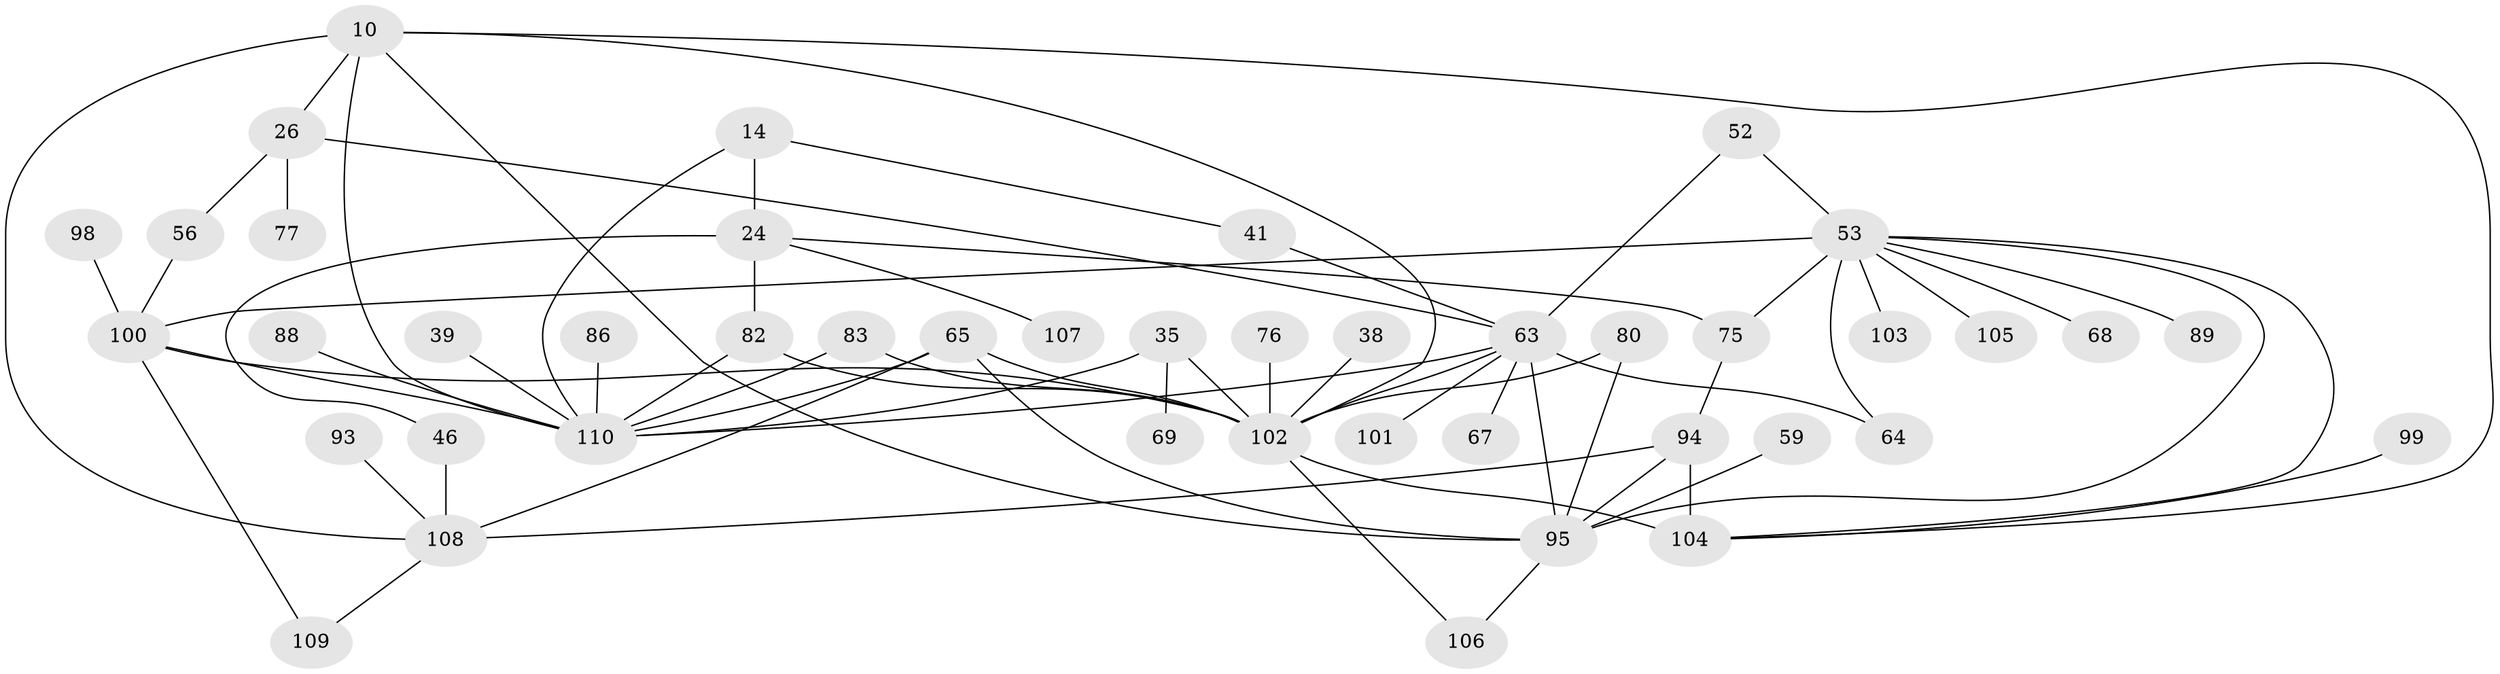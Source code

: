 // original degree distribution, {4: 0.12727272727272726, 3: 0.17272727272727273, 6: 0.06363636363636363, 9: 0.01818181818181818, 7: 0.01818181818181818, 2: 0.3181818181818182, 5: 0.07272727272727272, 1: 0.20909090909090908}
// Generated by graph-tools (version 1.1) at 2025/45/03/04/25 21:45:20]
// undirected, 44 vertices, 69 edges
graph export_dot {
graph [start="1"]
  node [color=gray90,style=filled];
  10 [super="+5"];
  14;
  24 [super="+17"];
  26 [super="+21"];
  35 [super="+13"];
  38;
  39;
  41;
  46;
  52;
  53 [super="+47"];
  56;
  59 [super="+44"];
  63 [super="+23+58"];
  64 [super="+57"];
  65;
  67;
  68;
  69;
  75 [super="+71"];
  76;
  77 [super="+73"];
  80 [super="+43"];
  82 [super="+55+74"];
  83 [super="+79"];
  86;
  88 [super="+32"];
  89;
  93 [super="+54"];
  94 [super="+85"];
  95 [super="+61+78+51"];
  98;
  99;
  100 [super="+81+97"];
  101;
  102 [super="+87+91+96"];
  103;
  104 [super="+25+92+3"];
  105;
  106;
  107;
  108 [super="+42"];
  109 [super="+84"];
  110 [super="+60+90+72"];
  10 -- 108;
  10 -- 26 [weight=2];
  10 -- 102 [weight=2];
  10 -- 95;
  10 -- 110 [weight=3];
  10 -- 104;
  14 -- 24 [weight=2];
  14 -- 41;
  14 -- 110 [weight=2];
  24 -- 46;
  24 -- 82 [weight=2];
  24 -- 107;
  24 -- 75;
  26 -- 56;
  26 -- 63 [weight=2];
  26 -- 77;
  35 -- 69;
  35 -- 110 [weight=3];
  35 -- 102;
  38 -- 102;
  39 -- 110;
  41 -- 63;
  46 -- 108;
  52 -- 63;
  52 -- 53;
  53 -- 89;
  53 -- 68;
  53 -- 103;
  53 -- 105;
  53 -- 104;
  53 -- 64;
  53 -- 75;
  53 -- 100 [weight=3];
  53 -- 95;
  56 -- 100;
  59 -- 95;
  63 -- 64;
  63 -- 67;
  63 -- 95 [weight=2];
  63 -- 101;
  63 -- 102;
  63 -- 110 [weight=2];
  65 -- 108 [weight=2];
  65 -- 102;
  65 -- 95;
  65 -- 110;
  75 -- 94;
  76 -- 102;
  80 -- 95;
  80 -- 102;
  82 -- 102 [weight=3];
  82 -- 110 [weight=2];
  83 -- 110;
  83 -- 102;
  86 -- 110;
  88 -- 110;
  93 -- 108;
  94 -- 104 [weight=5];
  94 -- 108;
  94 -- 95;
  95 -- 106;
  98 -- 100;
  99 -- 104;
  100 -- 102;
  100 -- 109;
  100 -- 110;
  102 -- 106;
  102 -- 104 [weight=3];
  108 -- 109;
}
